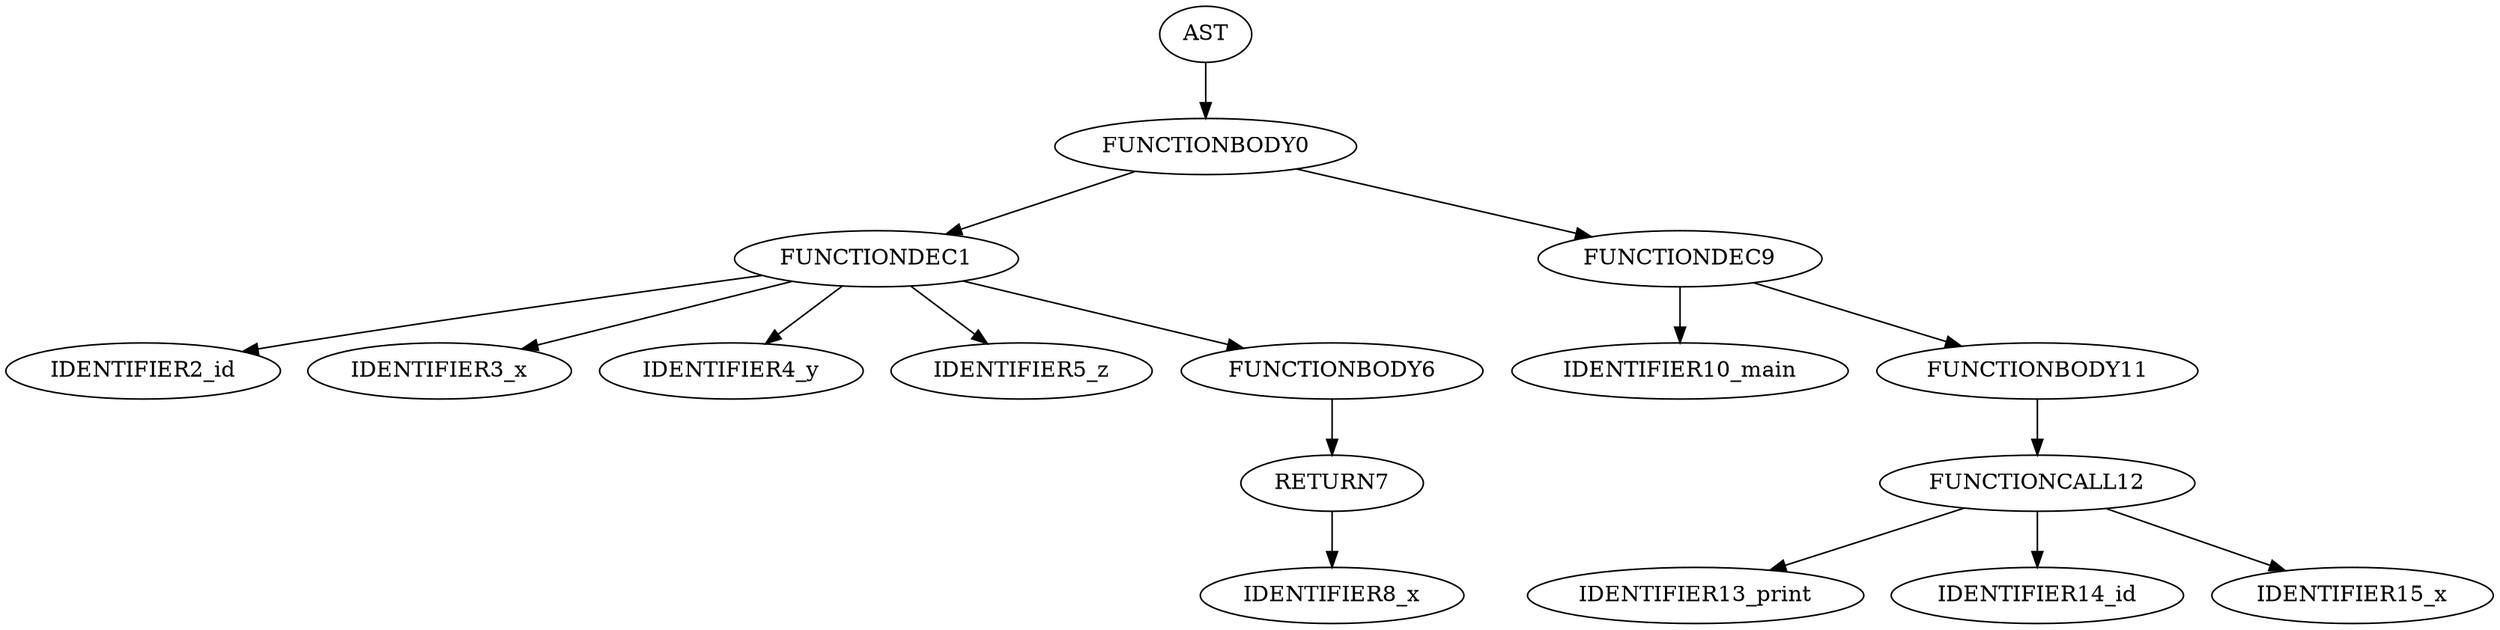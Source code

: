 digraph G {
AST -> FUNCTIONBODY0
FUNCTIONBODY0 -> FUNCTIONDEC1
FUNCTIONDEC1 -> IDENTIFIER2_id
FUNCTIONDEC1 -> IDENTIFIER3_x
FUNCTIONDEC1 -> IDENTIFIER4_y
FUNCTIONDEC1 -> IDENTIFIER5_z
FUNCTIONDEC1 -> FUNCTIONBODY6
FUNCTIONBODY6 -> RETURN7
RETURN7 -> IDENTIFIER8_x


FUNCTIONBODY0 -> FUNCTIONDEC9
FUNCTIONDEC9 -> IDENTIFIER10_main
FUNCTIONDEC9 -> FUNCTIONBODY11
FUNCTIONBODY11 -> FUNCTIONCALL12
FUNCTIONCALL12 -> IDENTIFIER13_print
FUNCTIONCALL12 -> IDENTIFIER14_id
FUNCTIONCALL12 -> IDENTIFIER15_x


}
